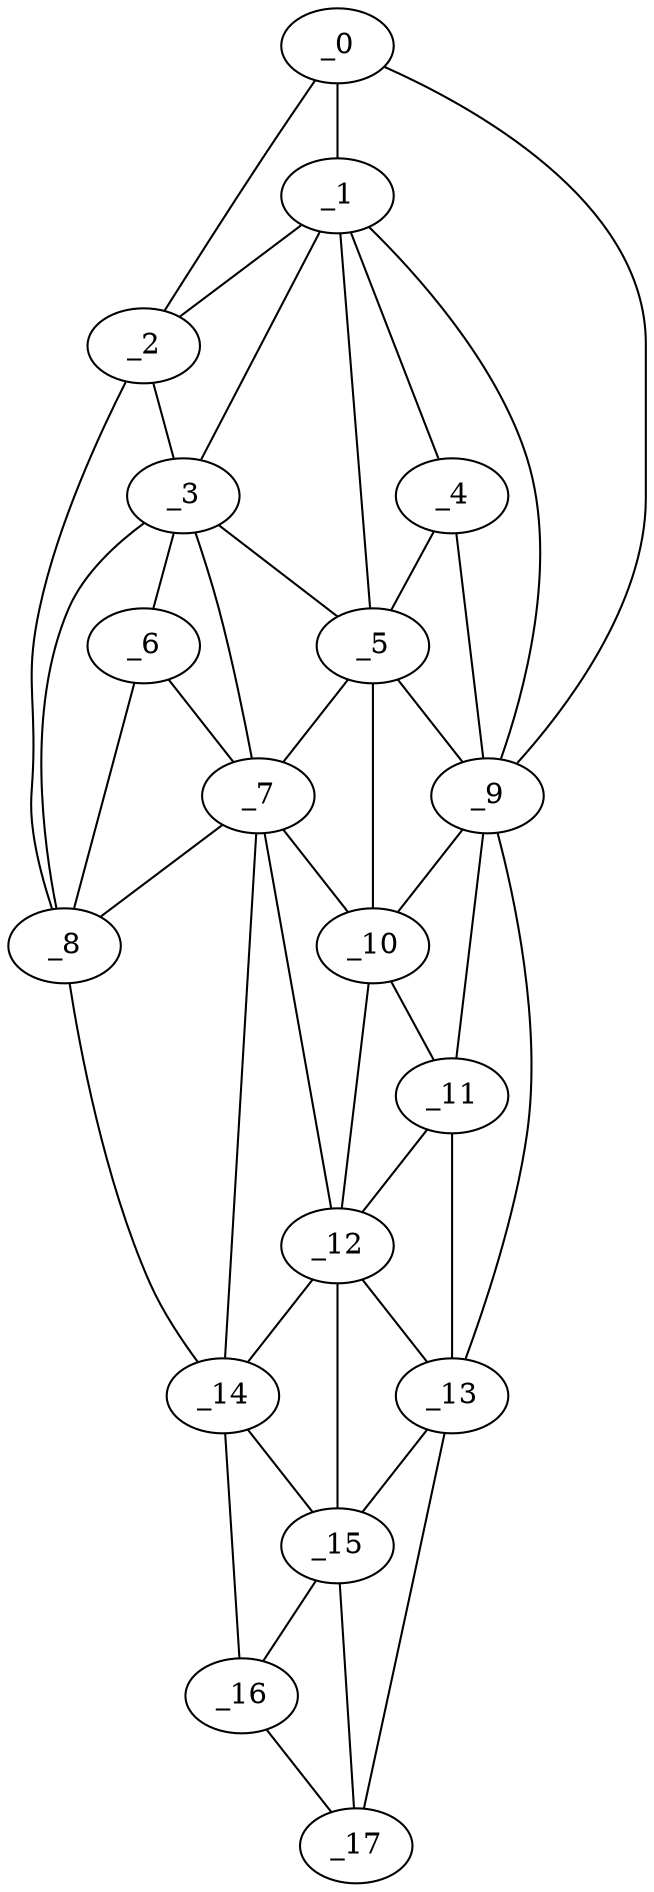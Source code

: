 graph "obj23__135.gxl" {
	_0	 [x=10,
		y=61];
	_1	 [x=36,
		y=53];
	_0 -- _1	 [valence=1];
	_2	 [x=38,
		y=81];
	_0 -- _2	 [valence=1];
	_9	 [x=68,
		y=41];
	_0 -- _9	 [valence=1];
	_1 -- _2	 [valence=2];
	_3	 [x=43,
		y=81];
	_1 -- _3	 [valence=1];
	_4	 [x=54,
		y=49];
	_1 -- _4	 [valence=2];
	_5	 [x=58,
		y=54];
	_1 -- _5	 [valence=2];
	_1 -- _9	 [valence=2];
	_2 -- _3	 [valence=2];
	_8	 [x=67,
		y=82];
	_2 -- _8	 [valence=1];
	_3 -- _5	 [valence=2];
	_6	 [x=63,
		y=75];
	_3 -- _6	 [valence=2];
	_7	 [x=64,
		y=63];
	_3 -- _7	 [valence=1];
	_3 -- _8	 [valence=2];
	_4 -- _5	 [valence=2];
	_4 -- _9	 [valence=1];
	_5 -- _7	 [valence=2];
	_5 -- _9	 [valence=2];
	_10	 [x=76,
		y=43];
	_5 -- _10	 [valence=2];
	_6 -- _7	 [valence=2];
	_6 -- _8	 [valence=1];
	_7 -- _8	 [valence=2];
	_7 -- _10	 [valence=2];
	_12	 [x=92,
		y=53];
	_7 -- _12	 [valence=2];
	_14	 [x=100,
		y=70];
	_7 -- _14	 [valence=2];
	_8 -- _14	 [valence=1];
	_9 -- _10	 [valence=2];
	_11	 [x=88,
		y=44];
	_9 -- _11	 [valence=2];
	_13	 [x=95,
		y=44];
	_9 -- _13	 [valence=1];
	_10 -- _11	 [valence=2];
	_10 -- _12	 [valence=1];
	_11 -- _12	 [valence=2];
	_11 -- _13	 [valence=2];
	_12 -- _13	 [valence=2];
	_12 -- _14	 [valence=1];
	_15	 [x=114,
		y=55];
	_12 -- _15	 [valence=2];
	_13 -- _15	 [valence=2];
	_17	 [x=123,
		y=52];
	_13 -- _17	 [valence=1];
	_14 -- _15	 [valence=2];
	_16	 [x=119,
		y=59];
	_14 -- _16	 [valence=1];
	_15 -- _16	 [valence=1];
	_15 -- _17	 [valence=2];
	_16 -- _17	 [valence=1];
}
